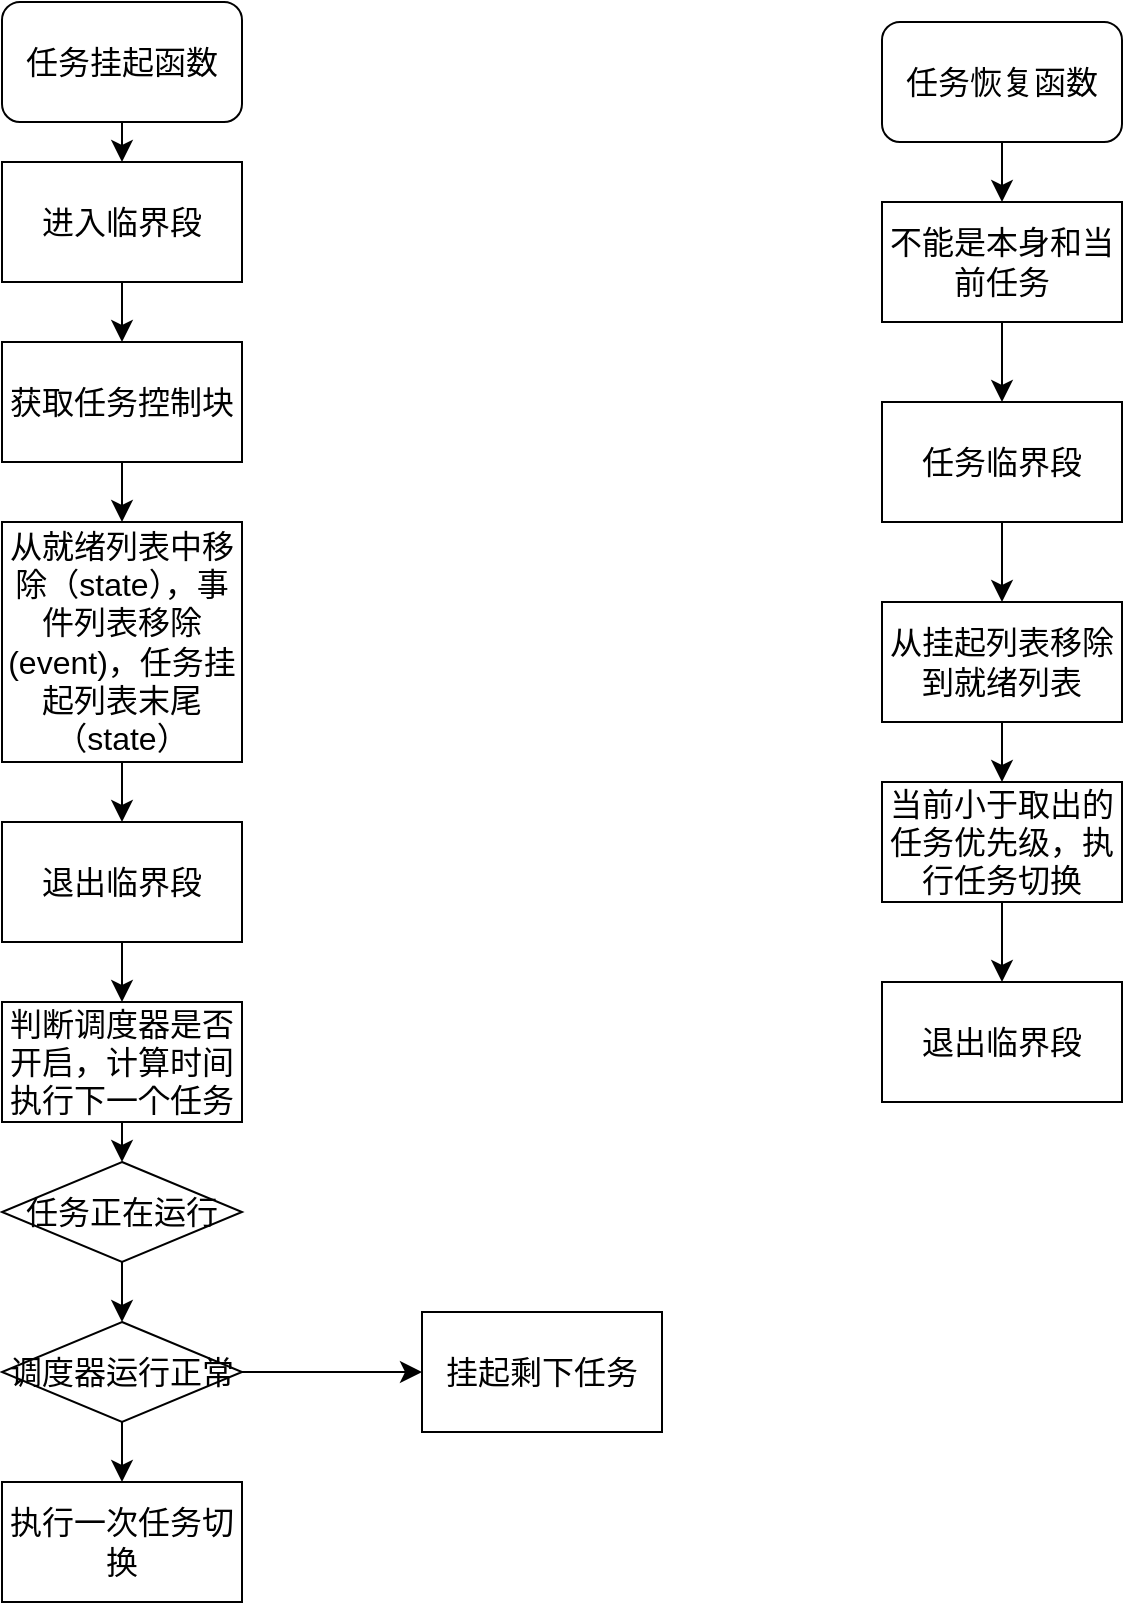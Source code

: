 <mxfile version="21.1.0" type="github">
  <diagram id="C5RBs43oDa-KdzZeNtuy" name="Page-1">
    <mxGraphModel dx="1547" dy="2043" grid="1" gridSize="10" guides="1" tooltips="1" connect="1" arrows="1" fold="1" page="1" pageScale="1" pageWidth="827" pageHeight="1169" math="0" shadow="0">
      <root>
        <mxCell id="WIyWlLk6GJQsqaUBKTNV-0" />
        <mxCell id="WIyWlLk6GJQsqaUBKTNV-1" parent="WIyWlLk6GJQsqaUBKTNV-0" />
        <mxCell id="DUv8m5pyt2zqVrt-3Td_-75" style="edgeStyle=none;curved=1;rounded=0;orthogonalLoop=1;jettySize=auto;html=1;exitX=0.5;exitY=1;exitDx=0;exitDy=0;entryX=0.5;entryY=0;entryDx=0;entryDy=0;fontSize=12;startSize=8;endSize=8;" edge="1" parent="WIyWlLk6GJQsqaUBKTNV-1" source="DUv8m5pyt2zqVrt-3Td_-29" target="DUv8m5pyt2zqVrt-3Td_-30">
          <mxGeometry relative="1" as="geometry" />
        </mxCell>
        <mxCell id="DUv8m5pyt2zqVrt-3Td_-29" value="任务挂起函数" style="rounded=1;whiteSpace=wrap;html=1;fontSize=16;" vertex="1" parent="WIyWlLk6GJQsqaUBKTNV-1">
          <mxGeometry x="40" y="40" width="120" height="60" as="geometry" />
        </mxCell>
        <mxCell id="DUv8m5pyt2zqVrt-3Td_-32" value="" style="edgeStyle=none;curved=1;rounded=0;orthogonalLoop=1;jettySize=auto;html=1;fontSize=12;startSize=8;endSize=8;" edge="1" parent="WIyWlLk6GJQsqaUBKTNV-1" source="DUv8m5pyt2zqVrt-3Td_-30" target="DUv8m5pyt2zqVrt-3Td_-31">
          <mxGeometry relative="1" as="geometry" />
        </mxCell>
        <mxCell id="DUv8m5pyt2zqVrt-3Td_-30" value="进入临界段" style="rounded=0;whiteSpace=wrap;html=1;fontSize=16;" vertex="1" parent="WIyWlLk6GJQsqaUBKTNV-1">
          <mxGeometry x="40" y="120" width="120" height="60" as="geometry" />
        </mxCell>
        <mxCell id="DUv8m5pyt2zqVrt-3Td_-36" value="" style="edgeStyle=none;curved=1;rounded=0;orthogonalLoop=1;jettySize=auto;html=1;fontSize=12;startSize=8;endSize=8;" edge="1" parent="WIyWlLk6GJQsqaUBKTNV-1" source="DUv8m5pyt2zqVrt-3Td_-31" target="DUv8m5pyt2zqVrt-3Td_-34">
          <mxGeometry relative="1" as="geometry" />
        </mxCell>
        <mxCell id="DUv8m5pyt2zqVrt-3Td_-31" value="获取任务控制块" style="whiteSpace=wrap;html=1;fontSize=16;rounded=0;" vertex="1" parent="WIyWlLk6GJQsqaUBKTNV-1">
          <mxGeometry x="40" y="210" width="120" height="60" as="geometry" />
        </mxCell>
        <mxCell id="DUv8m5pyt2zqVrt-3Td_-37" value="" style="edgeStyle=none;curved=1;rounded=0;orthogonalLoop=1;jettySize=auto;html=1;fontSize=12;startSize=8;endSize=8;" edge="1" parent="WIyWlLk6GJQsqaUBKTNV-1" source="DUv8m5pyt2zqVrt-3Td_-34" target="DUv8m5pyt2zqVrt-3Td_-35">
          <mxGeometry relative="1" as="geometry" />
        </mxCell>
        <mxCell id="DUv8m5pyt2zqVrt-3Td_-34" value="从就绪列表中移除（state），事件列表移除(event)，任务挂起列表末尾（state）" style="rounded=0;whiteSpace=wrap;html=1;fontSize=16;" vertex="1" parent="WIyWlLk6GJQsqaUBKTNV-1">
          <mxGeometry x="40" y="300" width="120" height="120" as="geometry" />
        </mxCell>
        <mxCell id="DUv8m5pyt2zqVrt-3Td_-43" style="edgeStyle=none;curved=1;rounded=0;orthogonalLoop=1;jettySize=auto;html=1;exitX=0.5;exitY=1;exitDx=0;exitDy=0;entryX=0.5;entryY=0;entryDx=0;entryDy=0;fontSize=12;startSize=8;endSize=8;" edge="1" parent="WIyWlLk6GJQsqaUBKTNV-1" source="DUv8m5pyt2zqVrt-3Td_-35" target="DUv8m5pyt2zqVrt-3Td_-38">
          <mxGeometry relative="1" as="geometry" />
        </mxCell>
        <mxCell id="DUv8m5pyt2zqVrt-3Td_-35" value="退出临界段" style="rounded=0;whiteSpace=wrap;html=1;fontSize=16;" vertex="1" parent="WIyWlLk6GJQsqaUBKTNV-1">
          <mxGeometry x="40" y="450" width="120" height="60" as="geometry" />
        </mxCell>
        <mxCell id="DUv8m5pyt2zqVrt-3Td_-63" style="edgeStyle=none;curved=1;rounded=0;orthogonalLoop=1;jettySize=auto;html=1;exitX=0.5;exitY=1;exitDx=0;exitDy=0;entryX=0.5;entryY=0;entryDx=0;entryDy=0;fontSize=12;startSize=8;endSize=8;" edge="1" parent="WIyWlLk6GJQsqaUBKTNV-1" source="DUv8m5pyt2zqVrt-3Td_-38" target="DUv8m5pyt2zqVrt-3Td_-45">
          <mxGeometry relative="1" as="geometry" />
        </mxCell>
        <mxCell id="DUv8m5pyt2zqVrt-3Td_-38" value="判断调度器是否开启，计算时间执行下一个任务" style="rounded=0;whiteSpace=wrap;html=1;fontSize=16;" vertex="1" parent="WIyWlLk6GJQsqaUBKTNV-1">
          <mxGeometry x="40" y="540" width="120" height="60" as="geometry" />
        </mxCell>
        <mxCell id="DUv8m5pyt2zqVrt-3Td_-64" style="edgeStyle=none;curved=1;rounded=0;orthogonalLoop=1;jettySize=auto;html=1;exitX=0.5;exitY=1;exitDx=0;exitDy=0;entryX=0.5;entryY=0;entryDx=0;entryDy=0;fontSize=12;startSize=8;endSize=8;" edge="1" parent="WIyWlLk6GJQsqaUBKTNV-1" source="DUv8m5pyt2zqVrt-3Td_-45" target="DUv8m5pyt2zqVrt-3Td_-54">
          <mxGeometry relative="1" as="geometry" />
        </mxCell>
        <mxCell id="DUv8m5pyt2zqVrt-3Td_-45" value="任务正在运行" style="rhombus;whiteSpace=wrap;html=1;fontSize=16;" vertex="1" parent="WIyWlLk6GJQsqaUBKTNV-1">
          <mxGeometry x="40" y="620" width="120" height="50" as="geometry" />
        </mxCell>
        <mxCell id="DUv8m5pyt2zqVrt-3Td_-68" style="edgeStyle=none;curved=1;rounded=0;orthogonalLoop=1;jettySize=auto;html=1;exitX=0.5;exitY=1;exitDx=0;exitDy=0;entryX=0.5;entryY=0;entryDx=0;entryDy=0;fontSize=12;startSize=8;endSize=8;" edge="1" parent="WIyWlLk6GJQsqaUBKTNV-1" source="DUv8m5pyt2zqVrt-3Td_-54" target="DUv8m5pyt2zqVrt-3Td_-65">
          <mxGeometry relative="1" as="geometry" />
        </mxCell>
        <mxCell id="DUv8m5pyt2zqVrt-3Td_-74" style="edgeStyle=none;curved=1;rounded=0;orthogonalLoop=1;jettySize=auto;html=1;exitX=1;exitY=0.5;exitDx=0;exitDy=0;entryX=0;entryY=0.5;entryDx=0;entryDy=0;fontSize=12;startSize=8;endSize=8;" edge="1" parent="WIyWlLk6GJQsqaUBKTNV-1" source="DUv8m5pyt2zqVrt-3Td_-54" target="DUv8m5pyt2zqVrt-3Td_-67">
          <mxGeometry relative="1" as="geometry" />
        </mxCell>
        <mxCell id="DUv8m5pyt2zqVrt-3Td_-54" value="调度器运行正常" style="rhombus;whiteSpace=wrap;html=1;fontSize=16;" vertex="1" parent="WIyWlLk6GJQsqaUBKTNV-1">
          <mxGeometry x="40" y="700" width="120" height="50" as="geometry" />
        </mxCell>
        <mxCell id="DUv8m5pyt2zqVrt-3Td_-65" value="执行一次任务切换" style="rounded=0;whiteSpace=wrap;html=1;fontSize=16;" vertex="1" parent="WIyWlLk6GJQsqaUBKTNV-1">
          <mxGeometry x="40" y="780" width="120" height="60" as="geometry" />
        </mxCell>
        <mxCell id="DUv8m5pyt2zqVrt-3Td_-67" value="挂起剩下任务" style="rounded=0;whiteSpace=wrap;html=1;fontSize=16;" vertex="1" parent="WIyWlLk6GJQsqaUBKTNV-1">
          <mxGeometry x="250" y="695" width="120" height="60" as="geometry" />
        </mxCell>
        <mxCell id="DUv8m5pyt2zqVrt-3Td_-83" style="edgeStyle=none;curved=1;rounded=0;orthogonalLoop=1;jettySize=auto;html=1;exitX=0.5;exitY=1;exitDx=0;exitDy=0;entryX=0.5;entryY=0;entryDx=0;entryDy=0;fontSize=12;startSize=8;endSize=8;" edge="1" parent="WIyWlLk6GJQsqaUBKTNV-1" source="DUv8m5pyt2zqVrt-3Td_-76" target="DUv8m5pyt2zqVrt-3Td_-77">
          <mxGeometry relative="1" as="geometry" />
        </mxCell>
        <mxCell id="DUv8m5pyt2zqVrt-3Td_-76" value="任务恢复函数" style="rounded=1;whiteSpace=wrap;html=1;fontSize=16;" vertex="1" parent="WIyWlLk6GJQsqaUBKTNV-1">
          <mxGeometry x="480" y="50" width="120" height="60" as="geometry" />
        </mxCell>
        <mxCell id="DUv8m5pyt2zqVrt-3Td_-84" style="edgeStyle=none;curved=1;rounded=0;orthogonalLoop=1;jettySize=auto;html=1;exitX=0.5;exitY=1;exitDx=0;exitDy=0;entryX=0.5;entryY=0;entryDx=0;entryDy=0;fontSize=12;startSize=8;endSize=8;" edge="1" parent="WIyWlLk6GJQsqaUBKTNV-1" source="DUv8m5pyt2zqVrt-3Td_-77" target="DUv8m5pyt2zqVrt-3Td_-78">
          <mxGeometry relative="1" as="geometry" />
        </mxCell>
        <mxCell id="DUv8m5pyt2zqVrt-3Td_-77" value="不能是本身和当前任务" style="rounded=0;whiteSpace=wrap;html=1;fontSize=16;" vertex="1" parent="WIyWlLk6GJQsqaUBKTNV-1">
          <mxGeometry x="480" y="140" width="120" height="60" as="geometry" />
        </mxCell>
        <mxCell id="DUv8m5pyt2zqVrt-3Td_-85" style="edgeStyle=none;curved=1;rounded=0;orthogonalLoop=1;jettySize=auto;html=1;exitX=0.5;exitY=1;exitDx=0;exitDy=0;entryX=0.5;entryY=0;entryDx=0;entryDy=0;fontSize=12;startSize=8;endSize=8;" edge="1" parent="WIyWlLk6GJQsqaUBKTNV-1" source="DUv8m5pyt2zqVrt-3Td_-78" target="DUv8m5pyt2zqVrt-3Td_-79">
          <mxGeometry relative="1" as="geometry" />
        </mxCell>
        <mxCell id="DUv8m5pyt2zqVrt-3Td_-78" value="任务临界段" style="rounded=0;whiteSpace=wrap;html=1;fontSize=16;" vertex="1" parent="WIyWlLk6GJQsqaUBKTNV-1">
          <mxGeometry x="480" y="240" width="120" height="60" as="geometry" />
        </mxCell>
        <mxCell id="DUv8m5pyt2zqVrt-3Td_-86" style="edgeStyle=none;curved=1;rounded=0;orthogonalLoop=1;jettySize=auto;html=1;exitX=0.5;exitY=1;exitDx=0;exitDy=0;entryX=0.5;entryY=0;entryDx=0;entryDy=0;fontSize=12;startSize=8;endSize=8;" edge="1" parent="WIyWlLk6GJQsqaUBKTNV-1" source="DUv8m5pyt2zqVrt-3Td_-79" target="DUv8m5pyt2zqVrt-3Td_-81">
          <mxGeometry relative="1" as="geometry" />
        </mxCell>
        <mxCell id="DUv8m5pyt2zqVrt-3Td_-79" value="从挂起列表移除到就绪列表" style="rounded=0;whiteSpace=wrap;html=1;fontSize=16;" vertex="1" parent="WIyWlLk6GJQsqaUBKTNV-1">
          <mxGeometry x="480" y="340" width="120" height="60" as="geometry" />
        </mxCell>
        <mxCell id="DUv8m5pyt2zqVrt-3Td_-87" style="edgeStyle=none;curved=1;rounded=0;orthogonalLoop=1;jettySize=auto;html=1;exitX=0.5;exitY=1;exitDx=0;exitDy=0;entryX=0.5;entryY=0;entryDx=0;entryDy=0;fontSize=12;startSize=8;endSize=8;" edge="1" parent="WIyWlLk6GJQsqaUBKTNV-1" source="DUv8m5pyt2zqVrt-3Td_-81" target="DUv8m5pyt2zqVrt-3Td_-82">
          <mxGeometry relative="1" as="geometry" />
        </mxCell>
        <mxCell id="DUv8m5pyt2zqVrt-3Td_-81" value="当前小于取出的任务优先级，执行任务切换" style="rounded=0;whiteSpace=wrap;html=1;fontSize=16;" vertex="1" parent="WIyWlLk6GJQsqaUBKTNV-1">
          <mxGeometry x="480" y="430" width="120" height="60" as="geometry" />
        </mxCell>
        <mxCell id="DUv8m5pyt2zqVrt-3Td_-82" value="退出临界段" style="rounded=0;whiteSpace=wrap;html=1;fontSize=16;" vertex="1" parent="WIyWlLk6GJQsqaUBKTNV-1">
          <mxGeometry x="480" y="530" width="120" height="60" as="geometry" />
        </mxCell>
      </root>
    </mxGraphModel>
  </diagram>
</mxfile>
